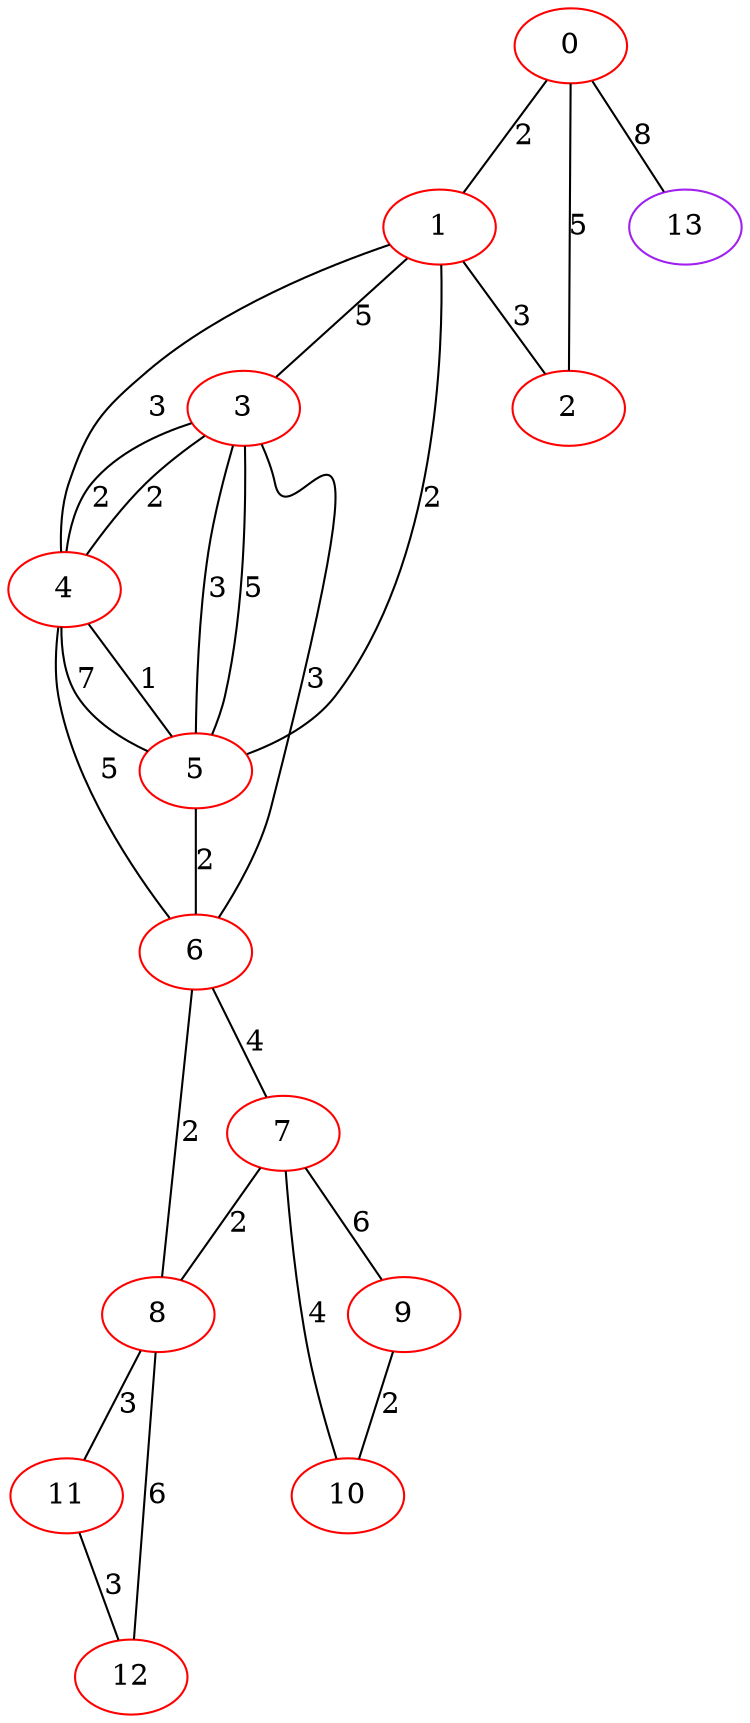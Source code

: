 graph "" {
0 [color=red, weight=1];
1 [color=red, weight=1];
2 [color=red, weight=1];
3 [color=red, weight=1];
4 [color=red, weight=1];
5 [color=red, weight=1];
6 [color=red, weight=1];
7 [color=red, weight=1];
8 [color=red, weight=1];
9 [color=red, weight=1];
10 [color=red, weight=1];
11 [color=red, weight=1];
12 [color=red, weight=1];
13 [color=purple, weight=4];
0 -- 1  [key=0, label=2];
0 -- 2  [key=0, label=5];
0 -- 13  [key=0, label=8];
1 -- 2  [key=0, label=3];
1 -- 3  [key=0, label=5];
1 -- 4  [key=0, label=3];
1 -- 5  [key=0, label=2];
3 -- 4  [key=0, label=2];
3 -- 4  [key=1, label=2];
3 -- 5  [key=0, label=5];
3 -- 5  [key=1, label=3];
3 -- 6  [key=0, label=3];
4 -- 5  [key=0, label=7];
4 -- 5  [key=1, label=1];
4 -- 6  [key=0, label=5];
5 -- 6  [key=0, label=2];
6 -- 8  [key=0, label=2];
6 -- 7  [key=0, label=4];
7 -- 8  [key=0, label=2];
7 -- 9  [key=0, label=6];
7 -- 10  [key=0, label=4];
8 -- 11  [key=0, label=3];
8 -- 12  [key=0, label=6];
9 -- 10  [key=0, label=2];
11 -- 12  [key=0, label=3];
}
